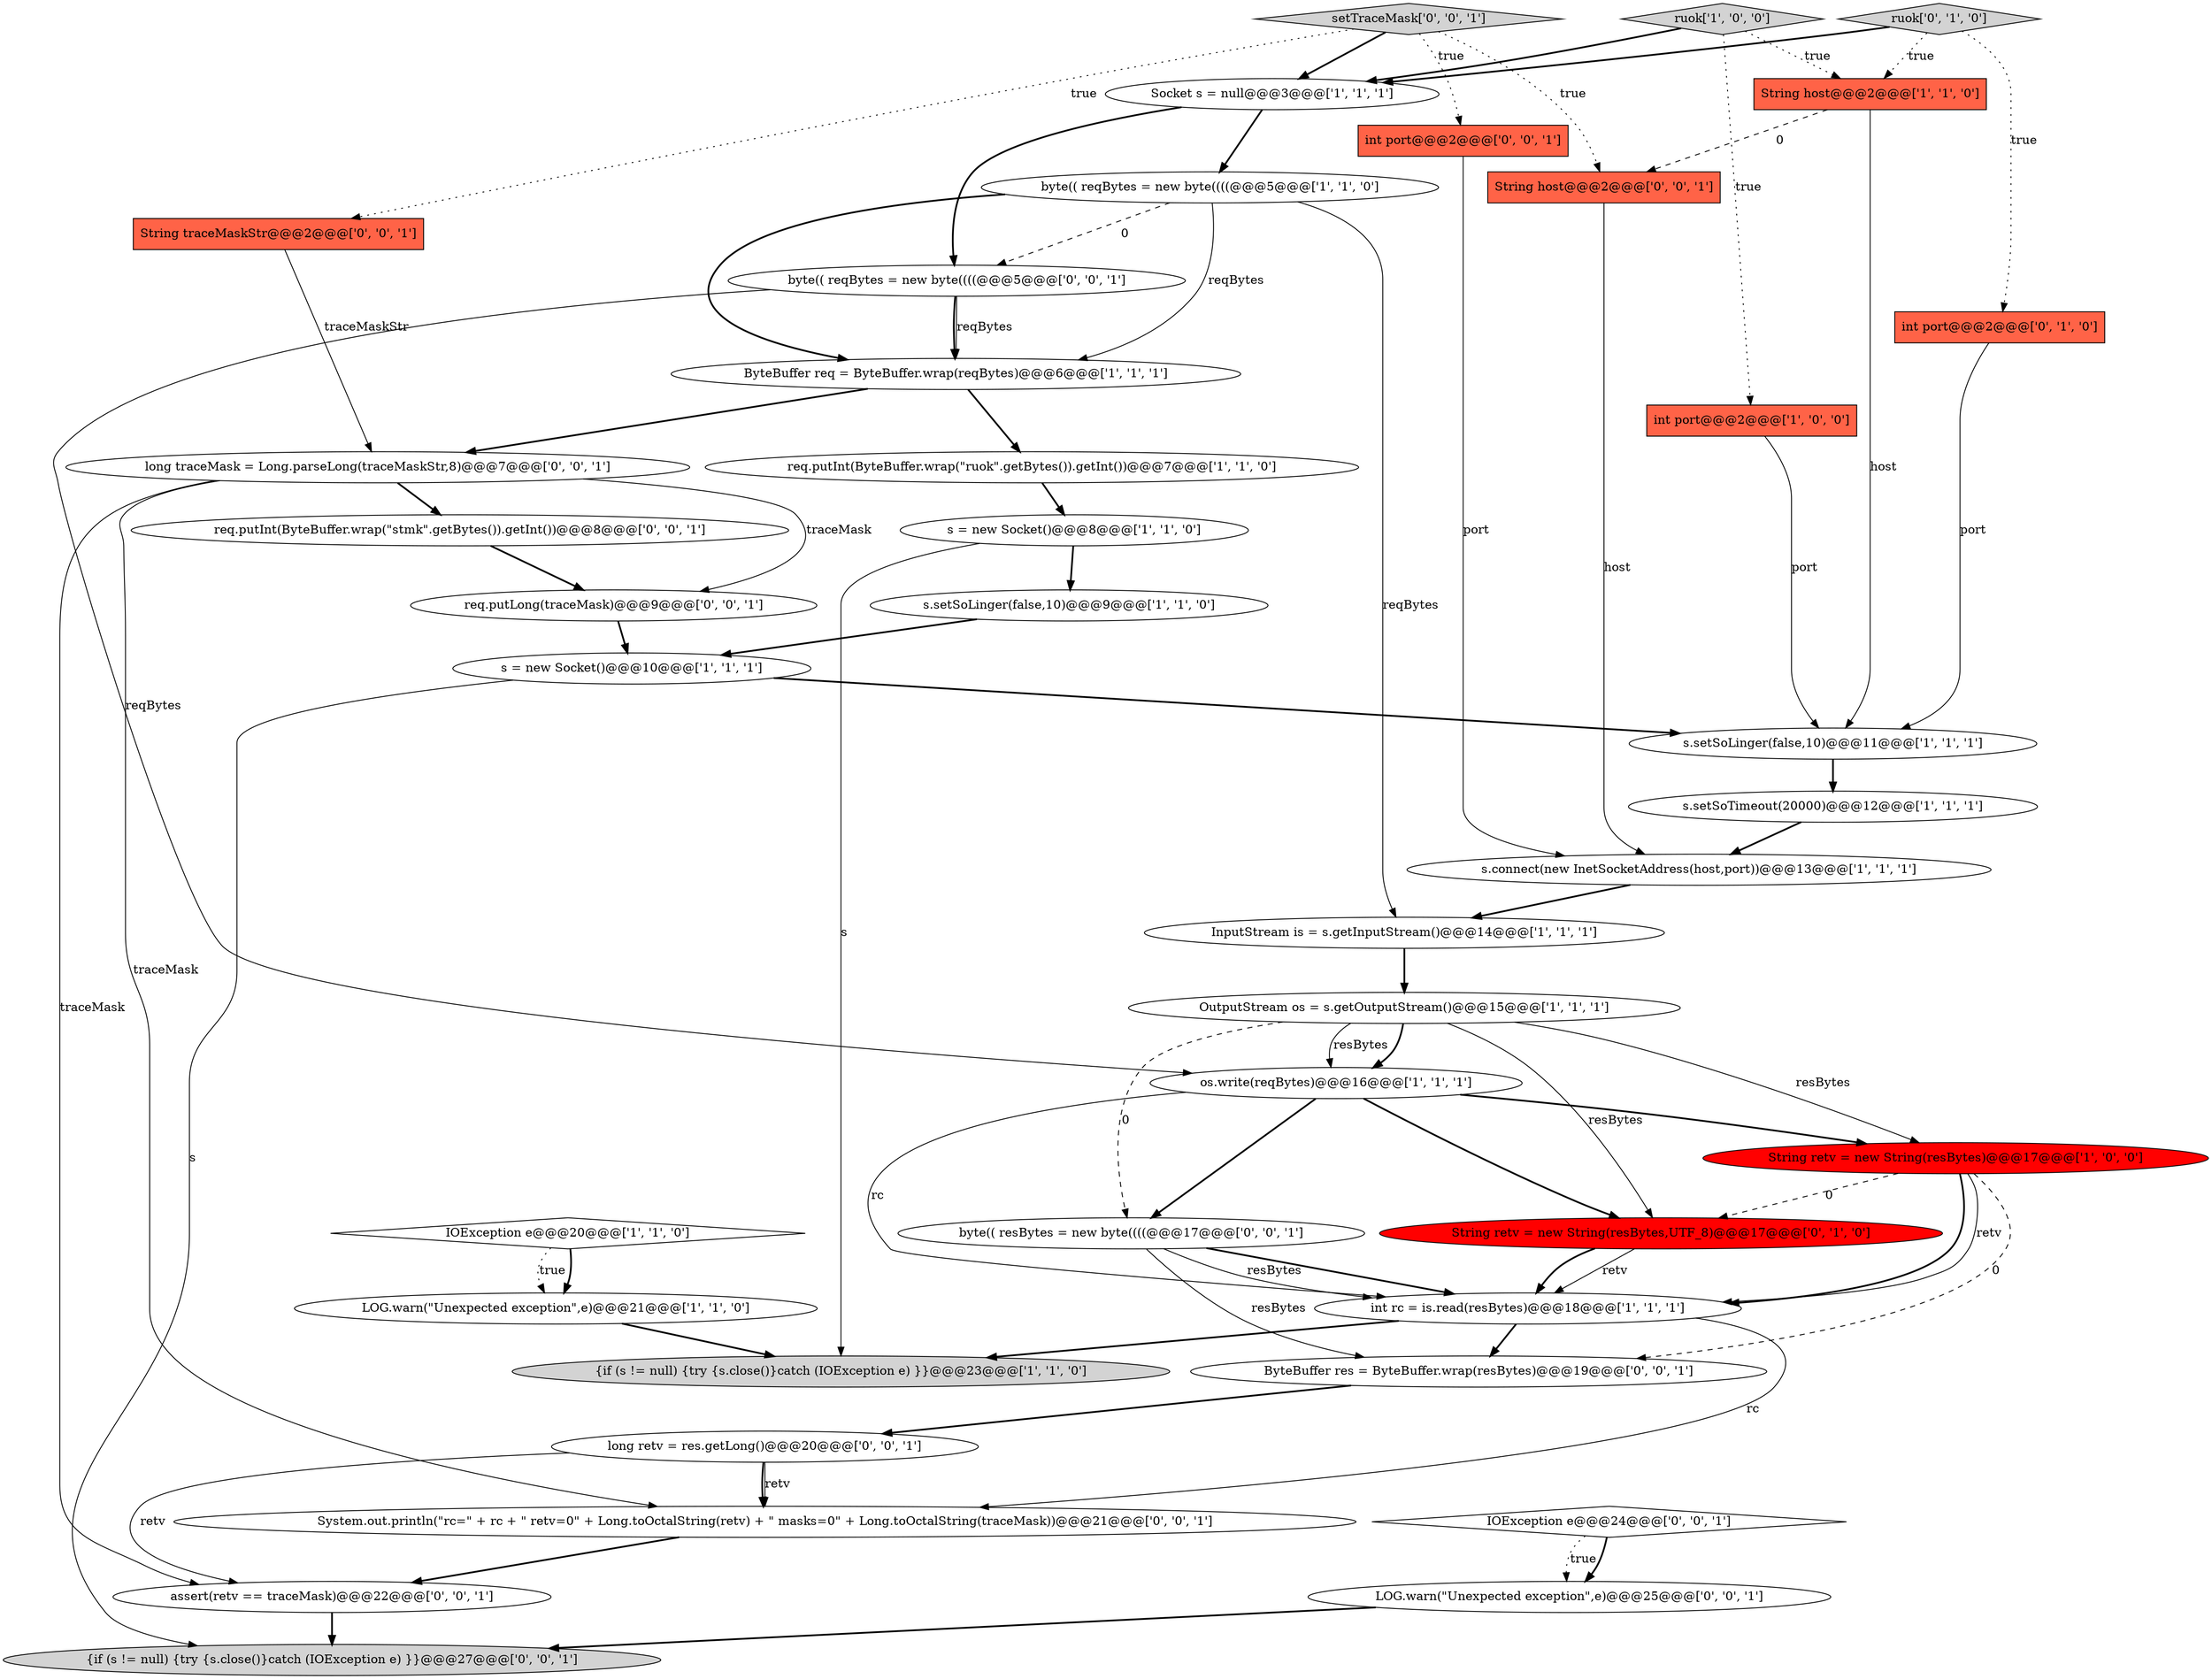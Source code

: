 digraph {
14 [style = filled, label = "s.setSoTimeout(20000)@@@12@@@['1', '1', '1']", fillcolor = white, shape = ellipse image = "AAA0AAABBB1BBB"];
24 [style = filled, label = "byte(( resBytes = new byte((((@@@17@@@['0', '0', '1']", fillcolor = white, shape = ellipse image = "AAA0AAABBB3BBB"];
10 [style = filled, label = "{if (s != null) {try {s.close()}catch (IOException e) }}@@@23@@@['1', '1', '0']", fillcolor = lightgray, shape = ellipse image = "AAA0AAABBB1BBB"];
6 [style = filled, label = "ByteBuffer req = ByteBuffer.wrap(reqBytes)@@@6@@@['1', '1', '1']", fillcolor = white, shape = ellipse image = "AAA0AAABBB1BBB"];
8 [style = filled, label = "s.setSoLinger(false,10)@@@9@@@['1', '1', '0']", fillcolor = white, shape = ellipse image = "AAA0AAABBB1BBB"];
23 [style = filled, label = "String retv = new String(resBytes,UTF_8)@@@17@@@['0', '1', '0']", fillcolor = red, shape = ellipse image = "AAA1AAABBB2BBB"];
37 [style = filled, label = "String host@@@2@@@['0', '0', '1']", fillcolor = tomato, shape = box image = "AAA0AAABBB3BBB"];
16 [style = filled, label = "ruok['1', '0', '0']", fillcolor = lightgray, shape = diamond image = "AAA0AAABBB1BBB"];
34 [style = filled, label = "{if (s != null) {try {s.close()}catch (IOException e) }}@@@27@@@['0', '0', '1']", fillcolor = lightgray, shape = ellipse image = "AAA0AAABBB3BBB"];
31 [style = filled, label = "setTraceMask['0', '0', '1']", fillcolor = lightgray, shape = diamond image = "AAA0AAABBB3BBB"];
0 [style = filled, label = "Socket s = null@@@3@@@['1', '1', '1']", fillcolor = white, shape = ellipse image = "AAA0AAABBB1BBB"];
3 [style = filled, label = "s.connect(new InetSocketAddress(host,port))@@@13@@@['1', '1', '1']", fillcolor = white, shape = ellipse image = "AAA0AAABBB1BBB"];
22 [style = filled, label = "ruok['0', '1', '0']", fillcolor = lightgray, shape = diamond image = "AAA0AAABBB2BBB"];
38 [style = filled, label = "byte(( reqBytes = new byte((((@@@5@@@['0', '0', '1']", fillcolor = white, shape = ellipse image = "AAA0AAABBB3BBB"];
32 [style = filled, label = "assert(retv == traceMask)@@@22@@@['0', '0', '1']", fillcolor = white, shape = ellipse image = "AAA0AAABBB3BBB"];
28 [style = filled, label = "long traceMask = Long.parseLong(traceMaskStr,8)@@@7@@@['0', '0', '1']", fillcolor = white, shape = ellipse image = "AAA0AAABBB3BBB"];
33 [style = filled, label = "req.putLong(traceMask)@@@9@@@['0', '0', '1']", fillcolor = white, shape = ellipse image = "AAA0AAABBB3BBB"];
15 [style = filled, label = "LOG.warn(\"Unexpected exception\",e)@@@21@@@['1', '1', '0']", fillcolor = white, shape = ellipse image = "AAA0AAABBB1BBB"];
7 [style = filled, label = "s = new Socket()@@@8@@@['1', '1', '0']", fillcolor = white, shape = ellipse image = "AAA0AAABBB1BBB"];
26 [style = filled, label = "long retv = res.getLong()@@@20@@@['0', '0', '1']", fillcolor = white, shape = ellipse image = "AAA0AAABBB3BBB"];
4 [style = filled, label = "InputStream is = s.getInputStream()@@@14@@@['1', '1', '1']", fillcolor = white, shape = ellipse image = "AAA0AAABBB1BBB"];
35 [style = filled, label = "LOG.warn(\"Unexpected exception\",e)@@@25@@@['0', '0', '1']", fillcolor = white, shape = ellipse image = "AAA0AAABBB3BBB"];
2 [style = filled, label = "req.putInt(ByteBuffer.wrap(\"ruok\".getBytes()).getInt())@@@7@@@['1', '1', '0']", fillcolor = white, shape = ellipse image = "AAA0AAABBB1BBB"];
18 [style = filled, label = "IOException e@@@20@@@['1', '1', '0']", fillcolor = white, shape = diamond image = "AAA0AAABBB1BBB"];
17 [style = filled, label = "String host@@@2@@@['1', '1', '0']", fillcolor = tomato, shape = box image = "AAA0AAABBB1BBB"];
12 [style = filled, label = "String retv = new String(resBytes)@@@17@@@['1', '0', '0']", fillcolor = red, shape = ellipse image = "AAA1AAABBB1BBB"];
5 [style = filled, label = "int rc = is.read(resBytes)@@@18@@@['1', '1', '1']", fillcolor = white, shape = ellipse image = "AAA0AAABBB1BBB"];
39 [style = filled, label = "IOException e@@@24@@@['0', '0', '1']", fillcolor = white, shape = diamond image = "AAA0AAABBB3BBB"];
9 [style = filled, label = "s.setSoLinger(false,10)@@@11@@@['1', '1', '1']", fillcolor = white, shape = ellipse image = "AAA0AAABBB1BBB"];
30 [style = filled, label = "int port@@@2@@@['0', '0', '1']", fillcolor = tomato, shape = box image = "AAA0AAABBB3BBB"];
29 [style = filled, label = "String traceMaskStr@@@2@@@['0', '0', '1']", fillcolor = tomato, shape = box image = "AAA0AAABBB3BBB"];
36 [style = filled, label = "System.out.println(\"rc=\" + rc + \" retv=0\" + Long.toOctalString(retv) + \" masks=0\" + Long.toOctalString(traceMask))@@@21@@@['0', '0', '1']", fillcolor = white, shape = ellipse image = "AAA0AAABBB3BBB"];
21 [style = filled, label = "int port@@@2@@@['0', '1', '0']", fillcolor = tomato, shape = box image = "AAA0AAABBB2BBB"];
1 [style = filled, label = "s = new Socket()@@@10@@@['1', '1', '1']", fillcolor = white, shape = ellipse image = "AAA0AAABBB1BBB"];
19 [style = filled, label = "byte(( reqBytes = new byte((((@@@5@@@['1', '1', '0']", fillcolor = white, shape = ellipse image = "AAA0AAABBB1BBB"];
20 [style = filled, label = "OutputStream os = s.getOutputStream()@@@15@@@['1', '1', '1']", fillcolor = white, shape = ellipse image = "AAA0AAABBB1BBB"];
13 [style = filled, label = "os.write(reqBytes)@@@16@@@['1', '1', '1']", fillcolor = white, shape = ellipse image = "AAA0AAABBB1BBB"];
25 [style = filled, label = "ByteBuffer res = ByteBuffer.wrap(resBytes)@@@19@@@['0', '0', '1']", fillcolor = white, shape = ellipse image = "AAA0AAABBB3BBB"];
27 [style = filled, label = "req.putInt(ByteBuffer.wrap(\"stmk\".getBytes()).getInt())@@@8@@@['0', '0', '1']", fillcolor = white, shape = ellipse image = "AAA0AAABBB3BBB"];
11 [style = filled, label = "int port@@@2@@@['1', '0', '0']", fillcolor = tomato, shape = box image = "AAA0AAABBB1BBB"];
39->35 [style = dotted, label="true"];
22->21 [style = dotted, label="true"];
14->3 [style = bold, label=""];
5->10 [style = bold, label=""];
15->10 [style = bold, label=""];
16->0 [style = bold, label=""];
20->13 [style = bold, label=""];
26->36 [style = solid, label="retv"];
13->24 [style = bold, label=""];
12->5 [style = bold, label=""];
29->28 [style = solid, label="traceMaskStr"];
20->23 [style = solid, label="resBytes"];
23->5 [style = bold, label=""];
31->37 [style = dotted, label="true"];
12->23 [style = dashed, label="0"];
0->19 [style = bold, label=""];
37->3 [style = solid, label="host"];
31->0 [style = bold, label=""];
19->4 [style = solid, label="reqBytes"];
26->36 [style = bold, label=""];
16->17 [style = dotted, label="true"];
18->15 [style = bold, label=""];
18->15 [style = dotted, label="true"];
5->36 [style = solid, label="rc"];
36->32 [style = bold, label=""];
33->1 [style = bold, label=""];
32->34 [style = bold, label=""];
7->10 [style = solid, label="s"];
19->6 [style = bold, label=""];
30->3 [style = solid, label="port"];
7->8 [style = bold, label=""];
3->4 [style = bold, label=""];
12->5 [style = solid, label="retv"];
20->13 [style = solid, label="resBytes"];
17->9 [style = solid, label="host"];
28->33 [style = solid, label="traceMask"];
1->9 [style = bold, label=""];
0->38 [style = bold, label=""];
21->9 [style = solid, label="port"];
38->6 [style = bold, label=""];
6->2 [style = bold, label=""];
24->5 [style = bold, label=""];
20->12 [style = solid, label="resBytes"];
5->25 [style = bold, label=""];
24->5 [style = solid, label="resBytes"];
8->1 [style = bold, label=""];
31->30 [style = dotted, label="true"];
38->13 [style = solid, label="reqBytes"];
23->5 [style = solid, label="retv"];
19->38 [style = dashed, label="0"];
28->36 [style = solid, label="traceMask"];
28->32 [style = solid, label="traceMask"];
13->12 [style = bold, label=""];
22->0 [style = bold, label=""];
12->25 [style = dashed, label="0"];
20->24 [style = dashed, label="0"];
39->35 [style = bold, label=""];
38->6 [style = solid, label="reqBytes"];
25->26 [style = bold, label=""];
4->20 [style = bold, label=""];
9->14 [style = bold, label=""];
13->23 [style = bold, label=""];
13->5 [style = solid, label="rc"];
1->34 [style = solid, label="s"];
22->17 [style = dotted, label="true"];
24->25 [style = solid, label="resBytes"];
28->27 [style = bold, label=""];
2->7 [style = bold, label=""];
27->33 [style = bold, label=""];
17->37 [style = dashed, label="0"];
26->32 [style = solid, label="retv"];
11->9 [style = solid, label="port"];
35->34 [style = bold, label=""];
16->11 [style = dotted, label="true"];
31->29 [style = dotted, label="true"];
6->28 [style = bold, label=""];
19->6 [style = solid, label="reqBytes"];
}

